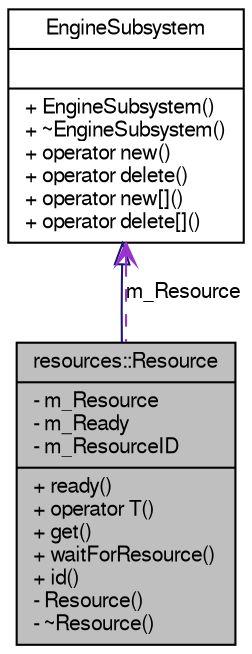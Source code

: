 digraph G
{
  edge [fontname="FreeSans",fontsize="10",labelfontname="FreeSans",labelfontsize="10"];
  node [fontname="FreeSans",fontsize="10",shape=record];
  Node1 [label="{resources::Resource\n|- m_Resource\l- m_Ready\l- m_ResourceID\l|+ ready()\l+ operator T()\l+ get()\l+ waitForResource()\l+ id()\l- Resource()\l- ~Resource()\l}",height=0.2,width=0.4,color="black", fillcolor="grey75", style="filled" fontcolor="black"];
  Node2 -> Node1 [dir=back,color="midnightblue",fontsize="10",style="solid",arrowtail="empty",fontname="FreeSans"];
  Node2 [label="{EngineSubsystem\n||+ EngineSubsystem()\l+ ~EngineSubsystem()\l+ operator new()\l+ operator delete()\l+ operator new[]()\l+ operator delete[]()\l}",height=0.2,width=0.4,color="black", fillcolor="white", style="filled",URL="$classEngineSubsystem.html",tooltip="This class corrects memory management routines for any engine class except EngineCore..."];
  Node2 -> Node1 [dir=back,color="darkorchid3",fontsize="10",style="dashed",label="m_Resource",arrowtail="open",fontname="FreeSans"];
}

